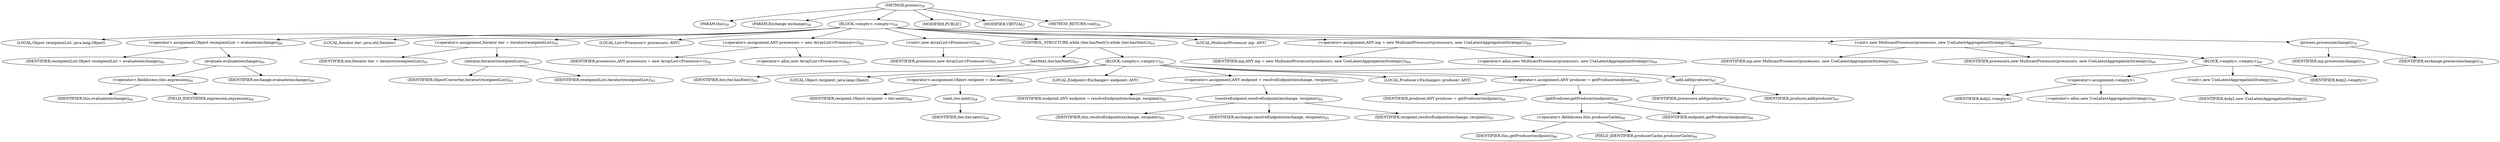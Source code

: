 digraph "process" {  
"60" [label = <(METHOD,process)<SUB>59</SUB>> ]
"9" [label = <(PARAM,this)<SUB>59</SUB>> ]
"61" [label = <(PARAM,Exchange exchange)<SUB>59</SUB>> ]
"62" [label = <(BLOCK,&lt;empty&gt;,&lt;empty&gt;)<SUB>59</SUB>> ]
"63" [label = <(LOCAL,Object receipientList: java.lang.Object)> ]
"64" [label = <(&lt;operator&gt;.assignment,Object receipientList = evaluate(exchange))<SUB>60</SUB>> ]
"65" [label = <(IDENTIFIER,receipientList,Object receipientList = evaluate(exchange))<SUB>60</SUB>> ]
"66" [label = <(evaluate,evaluate(exchange))<SUB>60</SUB>> ]
"67" [label = <(&lt;operator&gt;.fieldAccess,this.expression)<SUB>60</SUB>> ]
"68" [label = <(IDENTIFIER,this,evaluate(exchange))<SUB>60</SUB>> ]
"69" [label = <(FIELD_IDENTIFIER,expression,expression)<SUB>60</SUB>> ]
"70" [label = <(IDENTIFIER,exchange,evaluate(exchange))<SUB>60</SUB>> ]
"71" [label = <(LOCAL,Iterator iter: java.util.Iterator)> ]
"72" [label = <(&lt;operator&gt;.assignment,Iterator iter = iterator(receipientList))<SUB>61</SUB>> ]
"73" [label = <(IDENTIFIER,iter,Iterator iter = iterator(receipientList))<SUB>61</SUB>> ]
"74" [label = <(iterator,iterator(receipientList))<SUB>61</SUB>> ]
"75" [label = <(IDENTIFIER,ObjectConverter,iterator(receipientList))<SUB>61</SUB>> ]
"76" [label = <(IDENTIFIER,receipientList,iterator(receipientList))<SUB>61</SUB>> ]
"7" [label = <(LOCAL,List&lt;Processor&gt; processors: ANY)> ]
"77" [label = <(&lt;operator&gt;.assignment,ANY processors = new ArrayList&lt;Processor&gt;())<SUB>62</SUB>> ]
"78" [label = <(IDENTIFIER,processors,ANY processors = new ArrayList&lt;Processor&gt;())<SUB>62</SUB>> ]
"79" [label = <(&lt;operator&gt;.alloc,new ArrayList&lt;Processor&gt;())<SUB>62</SUB>> ]
"80" [label = <(&lt;init&gt;,new ArrayList&lt;Processor&gt;())<SUB>62</SUB>> ]
"6" [label = <(IDENTIFIER,processors,new ArrayList&lt;Processor&gt;())<SUB>62</SUB>> ]
"81" [label = <(CONTROL_STRUCTURE,while (iter.hasNext()),while (iter.hasNext()))<SUB>63</SUB>> ]
"82" [label = <(hasNext,iter.hasNext())<SUB>63</SUB>> ]
"83" [label = <(IDENTIFIER,iter,iter.hasNext())<SUB>63</SUB>> ]
"84" [label = <(BLOCK,&lt;empty&gt;,&lt;empty&gt;)<SUB>63</SUB>> ]
"85" [label = <(LOCAL,Object recipient: java.lang.Object)> ]
"86" [label = <(&lt;operator&gt;.assignment,Object recipient = iter.next())<SUB>64</SUB>> ]
"87" [label = <(IDENTIFIER,recipient,Object recipient = iter.next())<SUB>64</SUB>> ]
"88" [label = <(next,iter.next())<SUB>64</SUB>> ]
"89" [label = <(IDENTIFIER,iter,iter.next())<SUB>64</SUB>> ]
"90" [label = <(LOCAL,Endpoint&lt;Exchange&gt; endpoint: ANY)> ]
"91" [label = <(&lt;operator&gt;.assignment,ANY endpoint = resolveEndpoint(exchange, recipient))<SUB>65</SUB>> ]
"92" [label = <(IDENTIFIER,endpoint,ANY endpoint = resolveEndpoint(exchange, recipient))<SUB>65</SUB>> ]
"93" [label = <(resolveEndpoint,resolveEndpoint(exchange, recipient))<SUB>65</SUB>> ]
"8" [label = <(IDENTIFIER,this,resolveEndpoint(exchange, recipient))<SUB>65</SUB>> ]
"94" [label = <(IDENTIFIER,exchange,resolveEndpoint(exchange, recipient))<SUB>65</SUB>> ]
"95" [label = <(IDENTIFIER,recipient,resolveEndpoint(exchange, recipient))<SUB>65</SUB>> ]
"96" [label = <(LOCAL,Producer&lt;Exchange&gt; producer: ANY)> ]
"97" [label = <(&lt;operator&gt;.assignment,ANY producer = getProducer(endpoint))<SUB>66</SUB>> ]
"98" [label = <(IDENTIFIER,producer,ANY producer = getProducer(endpoint))<SUB>66</SUB>> ]
"99" [label = <(getProducer,getProducer(endpoint))<SUB>66</SUB>> ]
"100" [label = <(&lt;operator&gt;.fieldAccess,this.producerCache)<SUB>66</SUB>> ]
"101" [label = <(IDENTIFIER,this,getProducer(endpoint))<SUB>66</SUB>> ]
"102" [label = <(FIELD_IDENTIFIER,producerCache,producerCache)<SUB>66</SUB>> ]
"103" [label = <(IDENTIFIER,endpoint,getProducer(endpoint))<SUB>66</SUB>> ]
"104" [label = <(add,add(producer))<SUB>67</SUB>> ]
"105" [label = <(IDENTIFIER,processors,add(producer))<SUB>67</SUB>> ]
"106" [label = <(IDENTIFIER,producer,add(producer))<SUB>67</SUB>> ]
"11" [label = <(LOCAL,MulticastProcessor mp: ANY)> ]
"107" [label = <(&lt;operator&gt;.assignment,ANY mp = new MulticastProcessor(processors, new UseLatestAggregationStrategy()))<SUB>69</SUB>> ]
"108" [label = <(IDENTIFIER,mp,ANY mp = new MulticastProcessor(processors, new UseLatestAggregationStrategy()))<SUB>69</SUB>> ]
"109" [label = <(&lt;operator&gt;.alloc,new MulticastProcessor(processors, new UseLatestAggregationStrategy()))<SUB>69</SUB>> ]
"110" [label = <(&lt;init&gt;,new MulticastProcessor(processors, new UseLatestAggregationStrategy()))<SUB>69</SUB>> ]
"10" [label = <(IDENTIFIER,mp,new MulticastProcessor(processors, new UseLatestAggregationStrategy()))<SUB>69</SUB>> ]
"111" [label = <(IDENTIFIER,processors,new MulticastProcessor(processors, new UseLatestAggregationStrategy()))<SUB>69</SUB>> ]
"112" [label = <(BLOCK,&lt;empty&gt;,&lt;empty&gt;)<SUB>69</SUB>> ]
"113" [label = <(&lt;operator&gt;.assignment,&lt;empty&gt;)> ]
"114" [label = <(IDENTIFIER,$obj2,&lt;empty&gt;)> ]
"115" [label = <(&lt;operator&gt;.alloc,new UseLatestAggregationStrategy())<SUB>69</SUB>> ]
"116" [label = <(&lt;init&gt;,new UseLatestAggregationStrategy())<SUB>69</SUB>> ]
"117" [label = <(IDENTIFIER,$obj2,new UseLatestAggregationStrategy())> ]
"118" [label = <(IDENTIFIER,$obj2,&lt;empty&gt;)> ]
"119" [label = <(process,process(exchange))<SUB>70</SUB>> ]
"120" [label = <(IDENTIFIER,mp,process(exchange))<SUB>70</SUB>> ]
"121" [label = <(IDENTIFIER,exchange,process(exchange))<SUB>70</SUB>> ]
"122" [label = <(MODIFIER,PUBLIC)> ]
"123" [label = <(MODIFIER,VIRTUAL)> ]
"124" [label = <(METHOD_RETURN,void)<SUB>59</SUB>> ]
  "60" -> "9" 
  "60" -> "61" 
  "60" -> "62" 
  "60" -> "122" 
  "60" -> "123" 
  "60" -> "124" 
  "62" -> "63" 
  "62" -> "64" 
  "62" -> "71" 
  "62" -> "72" 
  "62" -> "7" 
  "62" -> "77" 
  "62" -> "80" 
  "62" -> "81" 
  "62" -> "11" 
  "62" -> "107" 
  "62" -> "110" 
  "62" -> "119" 
  "64" -> "65" 
  "64" -> "66" 
  "66" -> "67" 
  "66" -> "70" 
  "67" -> "68" 
  "67" -> "69" 
  "72" -> "73" 
  "72" -> "74" 
  "74" -> "75" 
  "74" -> "76" 
  "77" -> "78" 
  "77" -> "79" 
  "80" -> "6" 
  "81" -> "82" 
  "81" -> "84" 
  "82" -> "83" 
  "84" -> "85" 
  "84" -> "86" 
  "84" -> "90" 
  "84" -> "91" 
  "84" -> "96" 
  "84" -> "97" 
  "84" -> "104" 
  "86" -> "87" 
  "86" -> "88" 
  "88" -> "89" 
  "91" -> "92" 
  "91" -> "93" 
  "93" -> "8" 
  "93" -> "94" 
  "93" -> "95" 
  "97" -> "98" 
  "97" -> "99" 
  "99" -> "100" 
  "99" -> "103" 
  "100" -> "101" 
  "100" -> "102" 
  "104" -> "105" 
  "104" -> "106" 
  "107" -> "108" 
  "107" -> "109" 
  "110" -> "10" 
  "110" -> "111" 
  "110" -> "112" 
  "112" -> "113" 
  "112" -> "116" 
  "112" -> "118" 
  "113" -> "114" 
  "113" -> "115" 
  "116" -> "117" 
  "119" -> "120" 
  "119" -> "121" 
}
